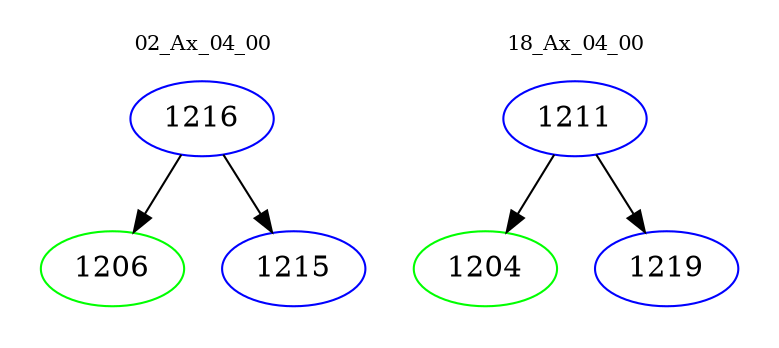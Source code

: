 digraph{
subgraph cluster_0 {
color = white
label = "02_Ax_04_00";
fontsize=10;
T0_1216 [label="1216", color="blue"]
T0_1216 -> T0_1206 [color="black"]
T0_1206 [label="1206", color="green"]
T0_1216 -> T0_1215 [color="black"]
T0_1215 [label="1215", color="blue"]
}
subgraph cluster_1 {
color = white
label = "18_Ax_04_00";
fontsize=10;
T1_1211 [label="1211", color="blue"]
T1_1211 -> T1_1204 [color="black"]
T1_1204 [label="1204", color="green"]
T1_1211 -> T1_1219 [color="black"]
T1_1219 [label="1219", color="blue"]
}
}
